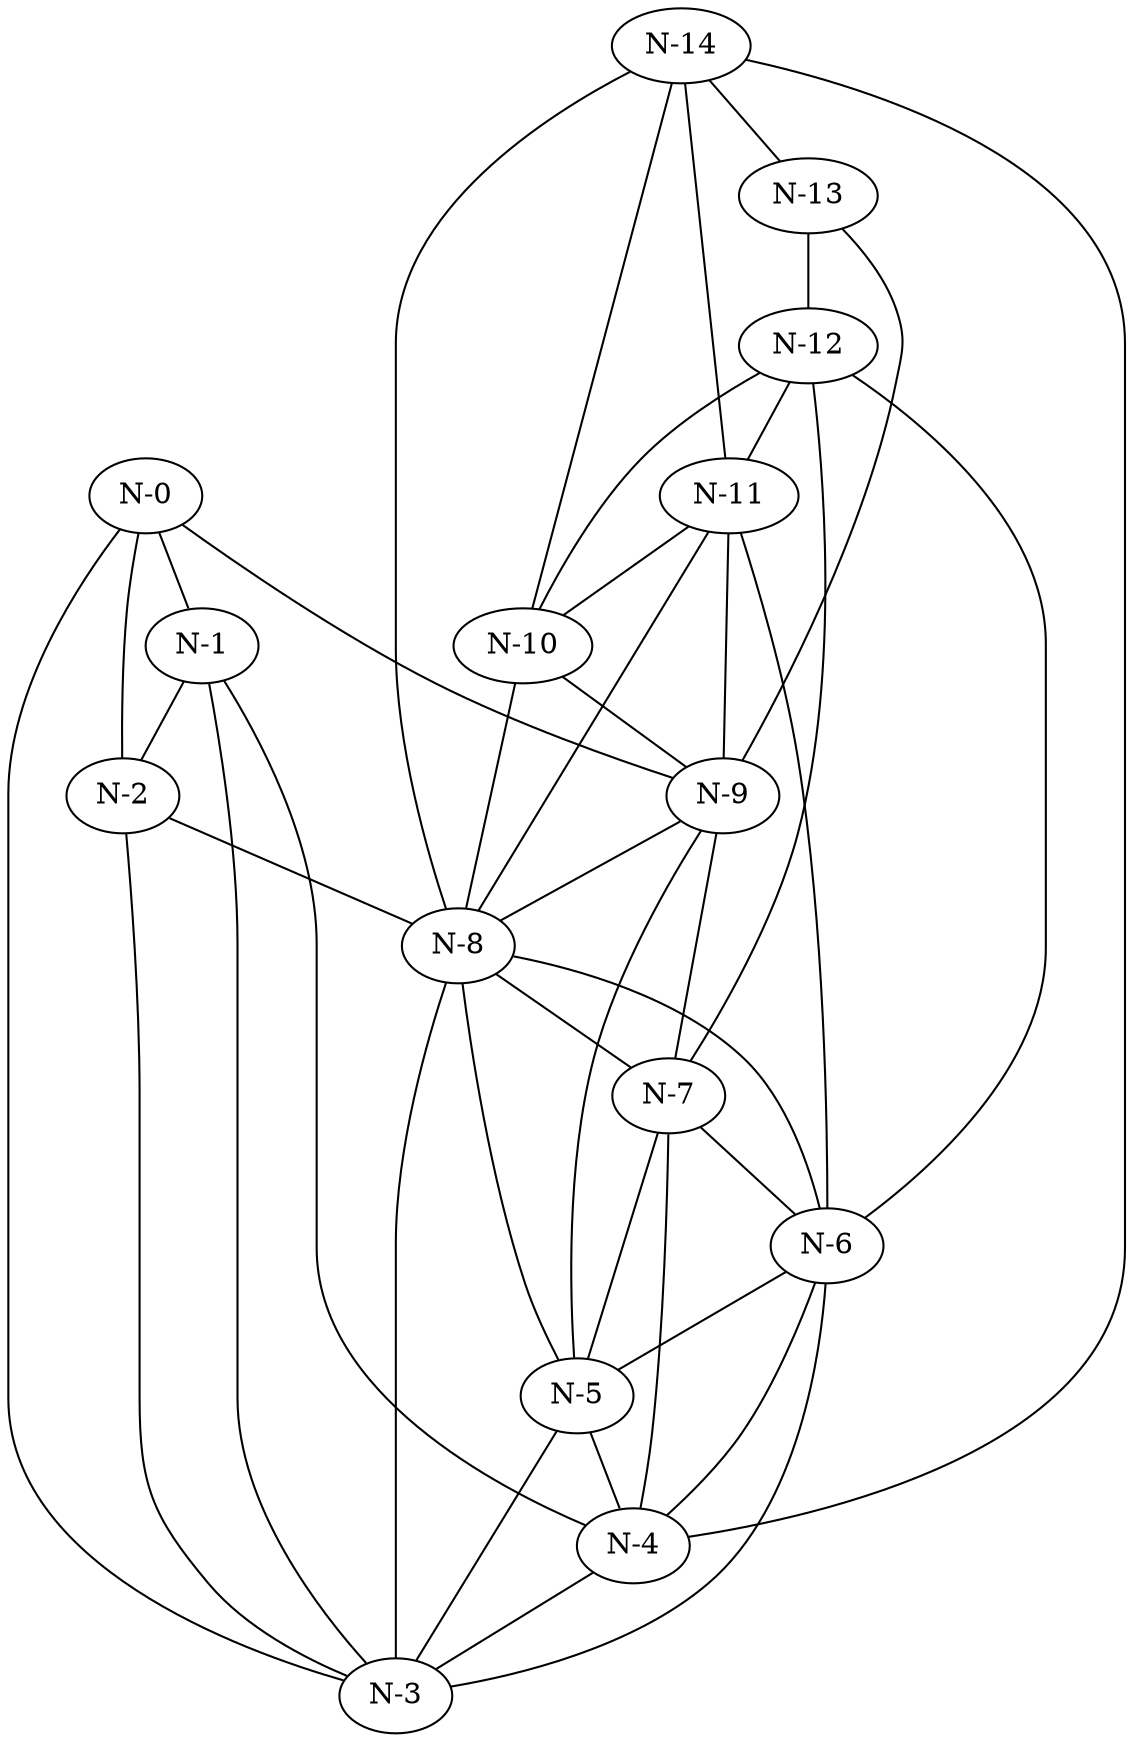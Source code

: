 graph G {
    "N-0" -- "N-1";
    "N-0" -- "N-2";
    "N-0" -- "N-3";
    "N-0" -- "N-9";
    "N-1" -- "N-2";
    "N-1" -- "N-3";
    "N-1" -- "N-4";
    "N-2" -- "N-3";
    "N-2" -- "N-8";
    "N-4" -- "N-3";
    "N-5" -- "N-4";
    "N-5" -- "N-3";
    "N-6" -- "N-3";
    "N-6" -- "N-5";
    "N-6" -- "N-4";
    "N-7" -- "N-5";
    "N-7" -- "N-4";
    "N-7" -- "N-6";
    "N-8" -- "N-7";
    "N-8" -- "N-6";
    "N-8" -- "N-5";
    "N-8" -- "N-3";
    "N-9" -- "N-5";
    "N-9" -- "N-8";
    "N-9" -- "N-7";
    "N-10" -- "N-8";
    "N-10" -- "N-9";
    "N-11" -- "N-10";
    "N-11" -- "N-9";
    "N-11" -- "N-6";
    "N-11" -- "N-8";
    "N-12" -- "N-11";
    "N-12" -- "N-7";
    "N-12" -- "N-6";
    "N-12" -- "N-10";
    "N-13" -- "N-12";
    "N-13" -- "N-9";
    "N-14" -- "N-8";
    "N-14" -- "N-13";
    "N-14" -- "N-11";
    "N-14" -- "N-4";
    "N-14" -- "N-10";
}
